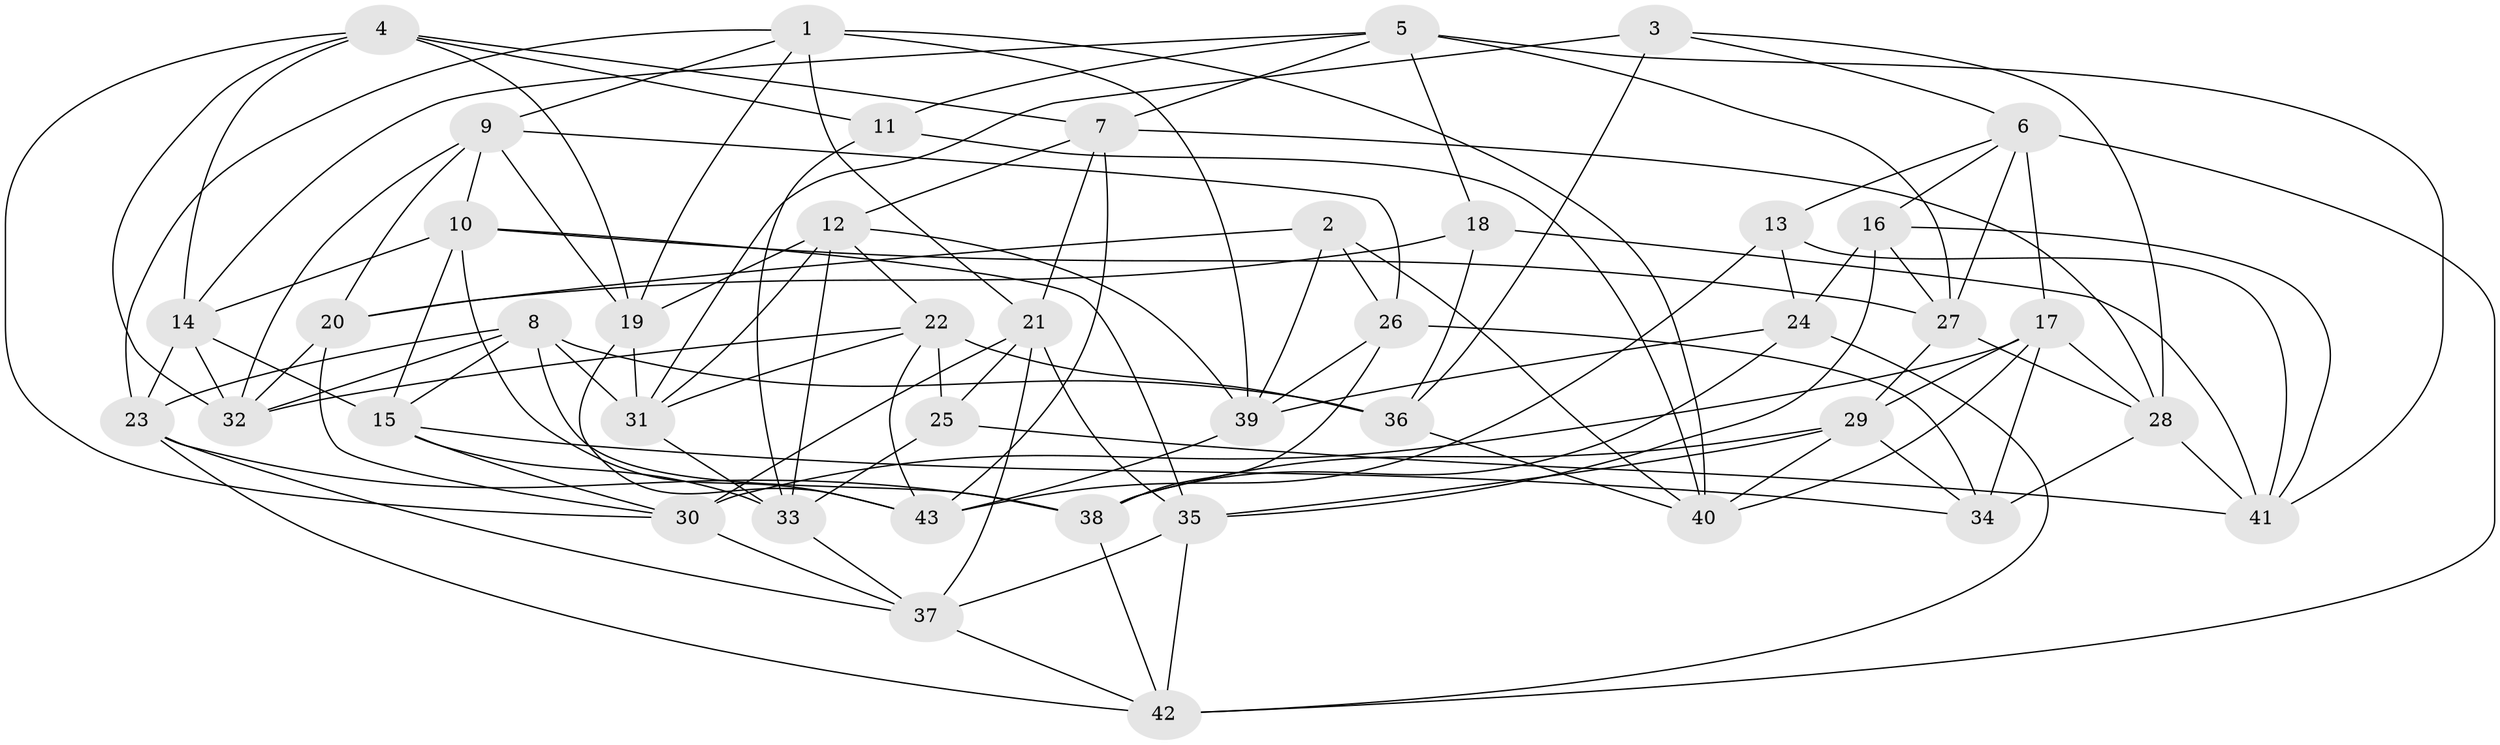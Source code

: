 // original degree distribution, {4: 1.0}
// Generated by graph-tools (version 1.1) at 2025/26/03/09/25 03:26:55]
// undirected, 43 vertices, 120 edges
graph export_dot {
graph [start="1"]
  node [color=gray90,style=filled];
  1;
  2;
  3;
  4;
  5;
  6;
  7;
  8;
  9;
  10;
  11;
  12;
  13;
  14;
  15;
  16;
  17;
  18;
  19;
  20;
  21;
  22;
  23;
  24;
  25;
  26;
  27;
  28;
  29;
  30;
  31;
  32;
  33;
  34;
  35;
  36;
  37;
  38;
  39;
  40;
  41;
  42;
  43;
  1 -- 9 [weight=1.0];
  1 -- 19 [weight=1.0];
  1 -- 21 [weight=1.0];
  1 -- 23 [weight=1.0];
  1 -- 39 [weight=1.0];
  1 -- 40 [weight=1.0];
  2 -- 20 [weight=1.0];
  2 -- 26 [weight=1.0];
  2 -- 39 [weight=1.0];
  2 -- 40 [weight=1.0];
  3 -- 6 [weight=1.0];
  3 -- 28 [weight=1.0];
  3 -- 31 [weight=1.0];
  3 -- 36 [weight=1.0];
  4 -- 7 [weight=1.0];
  4 -- 11 [weight=1.0];
  4 -- 14 [weight=1.0];
  4 -- 19 [weight=1.0];
  4 -- 30 [weight=1.0];
  4 -- 32 [weight=1.0];
  5 -- 7 [weight=1.0];
  5 -- 11 [weight=1.0];
  5 -- 14 [weight=1.0];
  5 -- 18 [weight=1.0];
  5 -- 27 [weight=1.0];
  5 -- 41 [weight=1.0];
  6 -- 13 [weight=1.0];
  6 -- 16 [weight=1.0];
  6 -- 17 [weight=1.0];
  6 -- 27 [weight=1.0];
  6 -- 42 [weight=1.0];
  7 -- 12 [weight=1.0];
  7 -- 21 [weight=1.0];
  7 -- 28 [weight=1.0];
  7 -- 43 [weight=1.0];
  8 -- 15 [weight=1.0];
  8 -- 23 [weight=1.0];
  8 -- 31 [weight=1.0];
  8 -- 32 [weight=1.0];
  8 -- 36 [weight=1.0];
  8 -- 38 [weight=1.0];
  9 -- 10 [weight=1.0];
  9 -- 19 [weight=1.0];
  9 -- 20 [weight=1.0];
  9 -- 26 [weight=1.0];
  9 -- 32 [weight=1.0];
  10 -- 14 [weight=1.0];
  10 -- 15 [weight=1.0];
  10 -- 27 [weight=1.0];
  10 -- 35 [weight=1.0];
  10 -- 43 [weight=1.0];
  11 -- 33 [weight=1.0];
  11 -- 40 [weight=1.0];
  12 -- 19 [weight=1.0];
  12 -- 22 [weight=1.0];
  12 -- 31 [weight=1.0];
  12 -- 33 [weight=1.0];
  12 -- 39 [weight=1.0];
  13 -- 24 [weight=1.0];
  13 -- 41 [weight=1.0];
  13 -- 43 [weight=1.0];
  14 -- 15 [weight=1.0];
  14 -- 23 [weight=1.0];
  14 -- 32 [weight=1.0];
  15 -- 30 [weight=1.0];
  15 -- 33 [weight=1.0];
  15 -- 34 [weight=1.0];
  16 -- 24 [weight=2.0];
  16 -- 27 [weight=1.0];
  16 -- 35 [weight=1.0];
  16 -- 41 [weight=1.0];
  17 -- 28 [weight=1.0];
  17 -- 29 [weight=1.0];
  17 -- 30 [weight=1.0];
  17 -- 34 [weight=1.0];
  17 -- 40 [weight=1.0];
  18 -- 20 [weight=2.0];
  18 -- 36 [weight=2.0];
  18 -- 41 [weight=1.0];
  19 -- 31 [weight=1.0];
  19 -- 43 [weight=1.0];
  20 -- 30 [weight=1.0];
  20 -- 32 [weight=1.0];
  21 -- 25 [weight=1.0];
  21 -- 30 [weight=1.0];
  21 -- 35 [weight=1.0];
  21 -- 37 [weight=1.0];
  22 -- 25 [weight=1.0];
  22 -- 31 [weight=1.0];
  22 -- 32 [weight=1.0];
  22 -- 36 [weight=1.0];
  22 -- 43 [weight=1.0];
  23 -- 37 [weight=1.0];
  23 -- 38 [weight=1.0];
  23 -- 42 [weight=1.0];
  24 -- 38 [weight=1.0];
  24 -- 39 [weight=1.0];
  24 -- 42 [weight=1.0];
  25 -- 33 [weight=1.0];
  25 -- 41 [weight=1.0];
  26 -- 34 [weight=2.0];
  26 -- 38 [weight=1.0];
  26 -- 39 [weight=1.0];
  27 -- 28 [weight=1.0];
  27 -- 29 [weight=1.0];
  28 -- 34 [weight=1.0];
  28 -- 41 [weight=1.0];
  29 -- 34 [weight=1.0];
  29 -- 35 [weight=1.0];
  29 -- 38 [weight=1.0];
  29 -- 40 [weight=1.0];
  30 -- 37 [weight=1.0];
  31 -- 33 [weight=1.0];
  33 -- 37 [weight=1.0];
  35 -- 37 [weight=1.0];
  35 -- 42 [weight=1.0];
  36 -- 40 [weight=1.0];
  37 -- 42 [weight=1.0];
  38 -- 42 [weight=1.0];
  39 -- 43 [weight=1.0];
}
